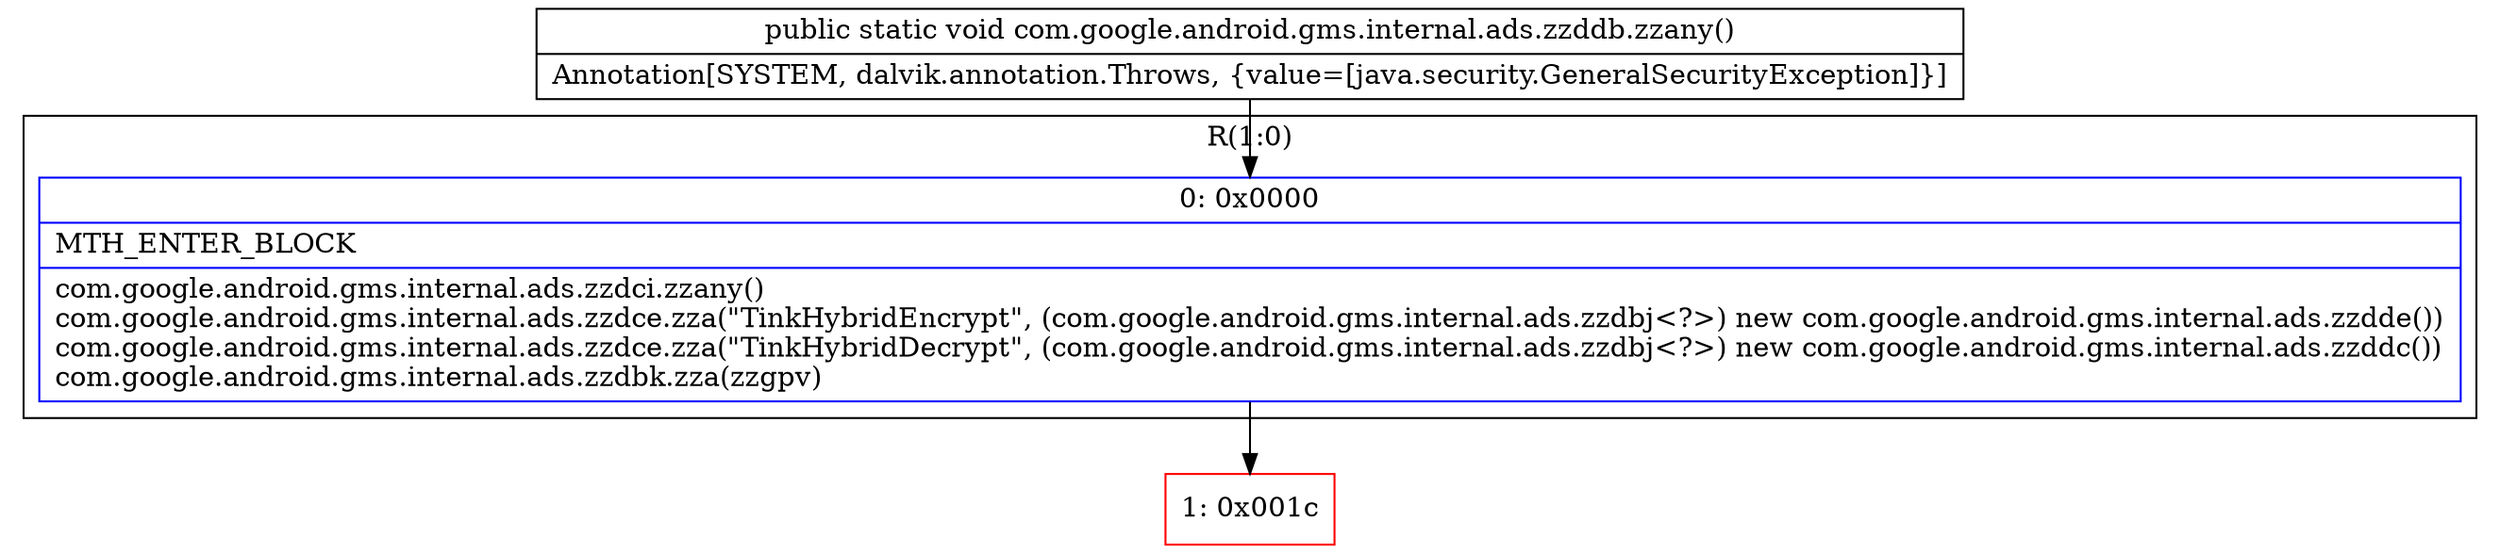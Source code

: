 digraph "CFG forcom.google.android.gms.internal.ads.zzddb.zzany()V" {
subgraph cluster_Region_1960871622 {
label = "R(1:0)";
node [shape=record,color=blue];
Node_0 [shape=record,label="{0\:\ 0x0000|MTH_ENTER_BLOCK\l|com.google.android.gms.internal.ads.zzdci.zzany()\lcom.google.android.gms.internal.ads.zzdce.zza(\"TinkHybridEncrypt\", (com.google.android.gms.internal.ads.zzdbj\<?\>) new com.google.android.gms.internal.ads.zzdde())\lcom.google.android.gms.internal.ads.zzdce.zza(\"TinkHybridDecrypt\", (com.google.android.gms.internal.ads.zzdbj\<?\>) new com.google.android.gms.internal.ads.zzddc())\lcom.google.android.gms.internal.ads.zzdbk.zza(zzgpv)\l}"];
}
Node_1 [shape=record,color=red,label="{1\:\ 0x001c}"];
MethodNode[shape=record,label="{public static void com.google.android.gms.internal.ads.zzddb.zzany()  | Annotation[SYSTEM, dalvik.annotation.Throws, \{value=[java.security.GeneralSecurityException]\}]\l}"];
MethodNode -> Node_0;
Node_0 -> Node_1;
}

